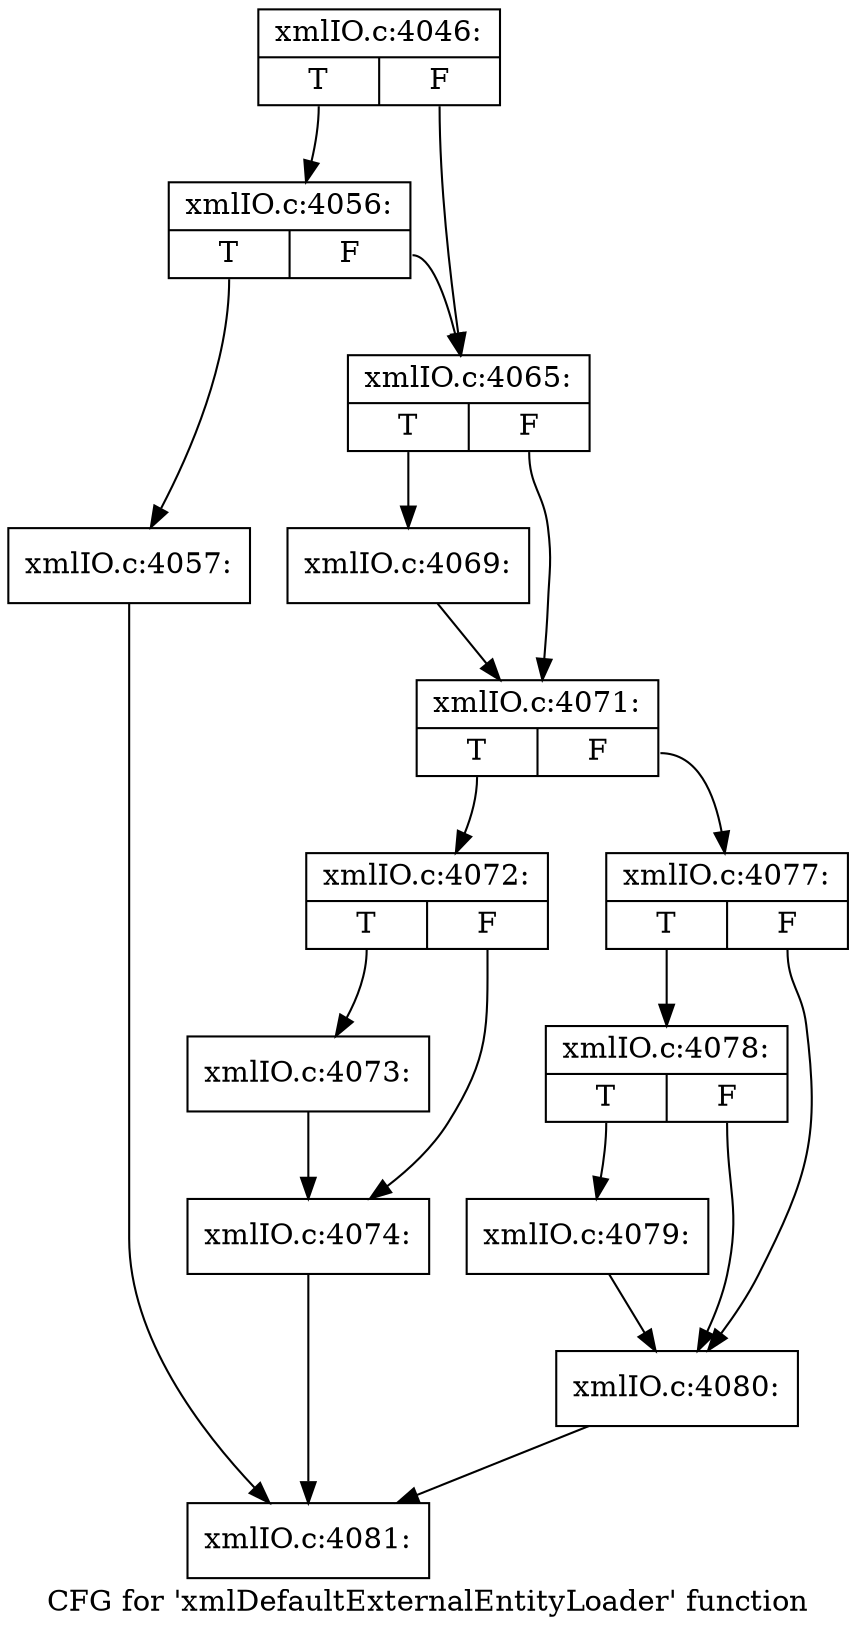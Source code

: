 digraph "CFG for 'xmlDefaultExternalEntityLoader' function" {
	label="CFG for 'xmlDefaultExternalEntityLoader' function";

	Node0x5408bf0 [shape=record,label="{xmlIO.c:4046:|{<s0>T|<s1>F}}"];
	Node0x5408bf0:s0 -> Node0x5412d00;
	Node0x5408bf0:s1 -> Node0x5412cb0;
	Node0x5412d00 [shape=record,label="{xmlIO.c:4056:|{<s0>T|<s1>F}}"];
	Node0x5412d00:s0 -> Node0x5412c60;
	Node0x5412d00:s1 -> Node0x5412cb0;
	Node0x5412c60 [shape=record,label="{xmlIO.c:4057:}"];
	Node0x5412c60 -> Node0x5408db0;
	Node0x5412cb0 [shape=record,label="{xmlIO.c:4065:|{<s0>T|<s1>F}}"];
	Node0x5412cb0:s0 -> Node0x5414ee0;
	Node0x5412cb0:s1 -> Node0x5414f30;
	Node0x5414ee0 [shape=record,label="{xmlIO.c:4069:}"];
	Node0x5414ee0 -> Node0x5414f30;
	Node0x5414f30 [shape=record,label="{xmlIO.c:4071:|{<s0>T|<s1>F}}"];
	Node0x5414f30:s0 -> Node0x5415450;
	Node0x5414f30:s1 -> Node0x54154a0;
	Node0x5415450 [shape=record,label="{xmlIO.c:4072:|{<s0>T|<s1>F}}"];
	Node0x5415450:s0 -> Node0x5415860;
	Node0x5415450:s1 -> Node0x54158b0;
	Node0x5415860 [shape=record,label="{xmlIO.c:4073:}"];
	Node0x5415860 -> Node0x54158b0;
	Node0x54158b0 [shape=record,label="{xmlIO.c:4074:}"];
	Node0x54158b0 -> Node0x5408db0;
	Node0x54154a0 [shape=record,label="{xmlIO.c:4077:|{<s0>T|<s1>F}}"];
	Node0x54154a0:s0 -> Node0x5290cd0;
	Node0x54154a0:s1 -> Node0x5290b80;
	Node0x5290cd0 [shape=record,label="{xmlIO.c:4078:|{<s0>T|<s1>F}}"];
	Node0x5290cd0:s0 -> Node0x5290850;
	Node0x5290cd0:s1 -> Node0x5290b80;
	Node0x5290850 [shape=record,label="{xmlIO.c:4079:}"];
	Node0x5290850 -> Node0x5290b80;
	Node0x5290b80 [shape=record,label="{xmlIO.c:4080:}"];
	Node0x5290b80 -> Node0x5408db0;
	Node0x5408db0 [shape=record,label="{xmlIO.c:4081:}"];
}
